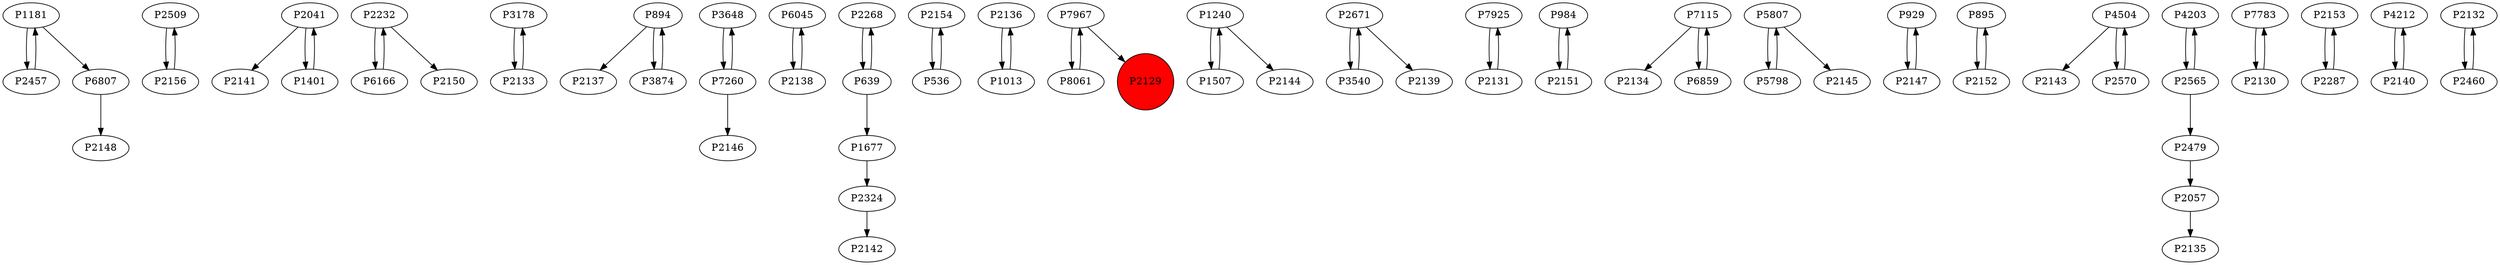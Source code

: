 digraph {
	P1181 -> P2457
	P2509 -> P2156
	P2041 -> P2141
	P2232 -> P6166
	P3178 -> P2133
	P894 -> P2137
	P3648 -> P7260
	P6045 -> P2138
	P2268 -> P639
	P2232 -> P2150
	P639 -> P1677
	P2154 -> P536
	P2457 -> P1181
	P7260 -> P2146
	P2156 -> P2509
	P1677 -> P2324
	P2136 -> P1013
	P7967 -> P8061
	P1240 -> P1507
	P2671 -> P3540
	P1013 -> P2136
	P7925 -> P2131
	P984 -> P2151
	P7115 -> P2134
	P5807 -> P5798
	P929 -> P2147
	P895 -> P2152
	P4504 -> P2143
	P4504 -> P2570
	P3540 -> P2671
	P6166 -> P2232
	P4203 -> P2565
	P7783 -> P2130
	P1507 -> P1240
	P7260 -> P3648
	P3874 -> P894
	P639 -> P2268
	P2565 -> P2479
	P1401 -> P2041
	P2153 -> P2287
	P6859 -> P7115
	P2151 -> P984
	P5798 -> P5807
	P4212 -> P2140
	P2130 -> P7783
	P7967 -> P2129
	P2671 -> P2139
	P1181 -> P6807
	P2287 -> P2153
	P2138 -> P6045
	P7115 -> P6859
	P2132 -> P2460
	P5807 -> P2145
	P2565 -> P4203
	P536 -> P2154
	P894 -> P3874
	P8061 -> P7967
	P2133 -> P3178
	P2460 -> P2132
	P6807 -> P2148
	P2131 -> P7925
	P2479 -> P2057
	P2140 -> P4212
	P2041 -> P1401
	P2147 -> P929
	P2324 -> P2142
	P2152 -> P895
	P2570 -> P4504
	P1240 -> P2144
	P2057 -> P2135
	P2129 [shape=circle]
	P2129 [style=filled]
	P2129 [fillcolor=red]
}